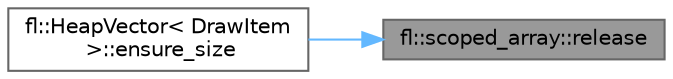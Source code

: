 digraph "fl::scoped_array::release"
{
 // LATEX_PDF_SIZE
  bgcolor="transparent";
  edge [fontname=Helvetica,fontsize=10,labelfontname=Helvetica,labelfontsize=10];
  node [fontname=Helvetica,fontsize=10,shape=box,height=0.2,width=0.4];
  rankdir="RL";
  Node1 [id="Node000001",label="fl::scoped_array::release",height=0.2,width=0.4,color="gray40", fillcolor="grey60", style="filled", fontcolor="black",tooltip=" "];
  Node1 -> Node2 [id="edge1_Node000001_Node000002",dir="back",color="steelblue1",style="solid",tooltip=" "];
  Node2 [id="Node000002",label="fl::HeapVector\< DrawItem\l \>::ensure_size",height=0.2,width=0.4,color="grey40", fillcolor="white", style="filled",URL="$db/ddd/classfl_1_1_heap_vector_a9654c1f85b2219f36fcf1a6e146d660e.html#a9654c1f85b2219f36fcf1a6e146d660e",tooltip=" "];
}
